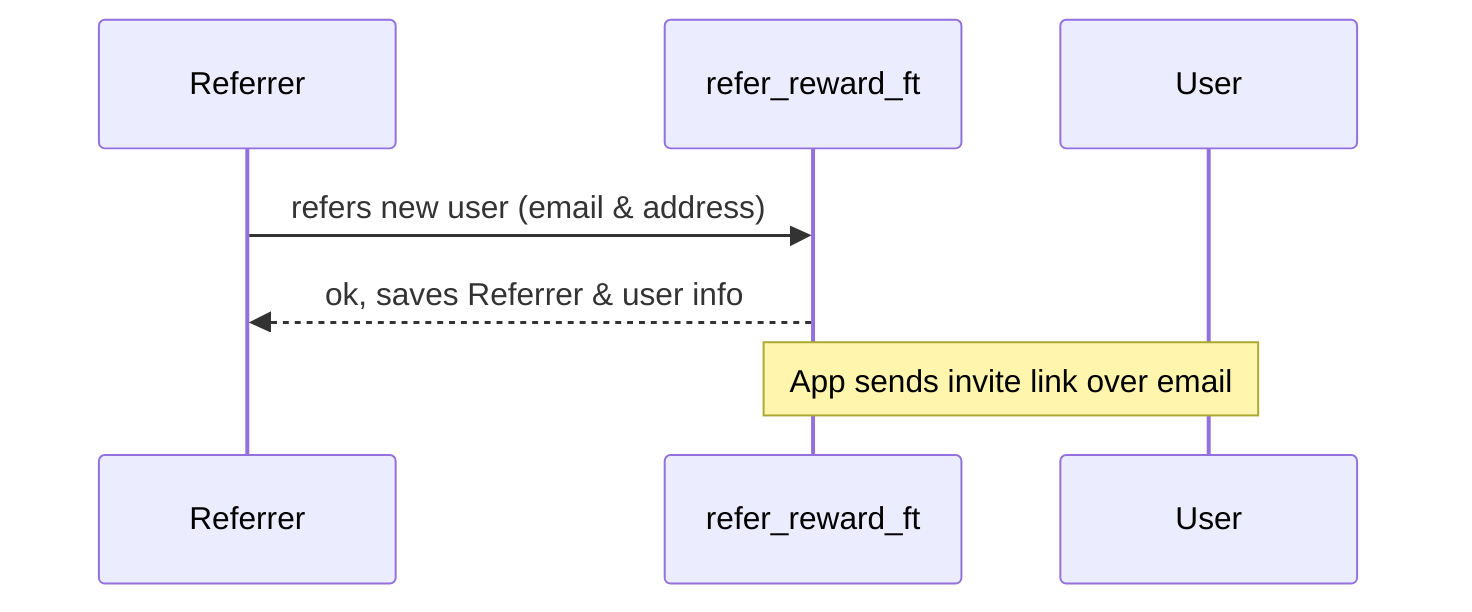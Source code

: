 sequenceDiagram
    participant Referrer
    participant refer_reward_ft
    participant User

    Referrer ->> refer_reward_ft: refers new user (email & address)
    refer_reward_ft -->> Referrer: ok, saves Referrer & user info
    note over refer_reward_ft, User: App sends invite link over email